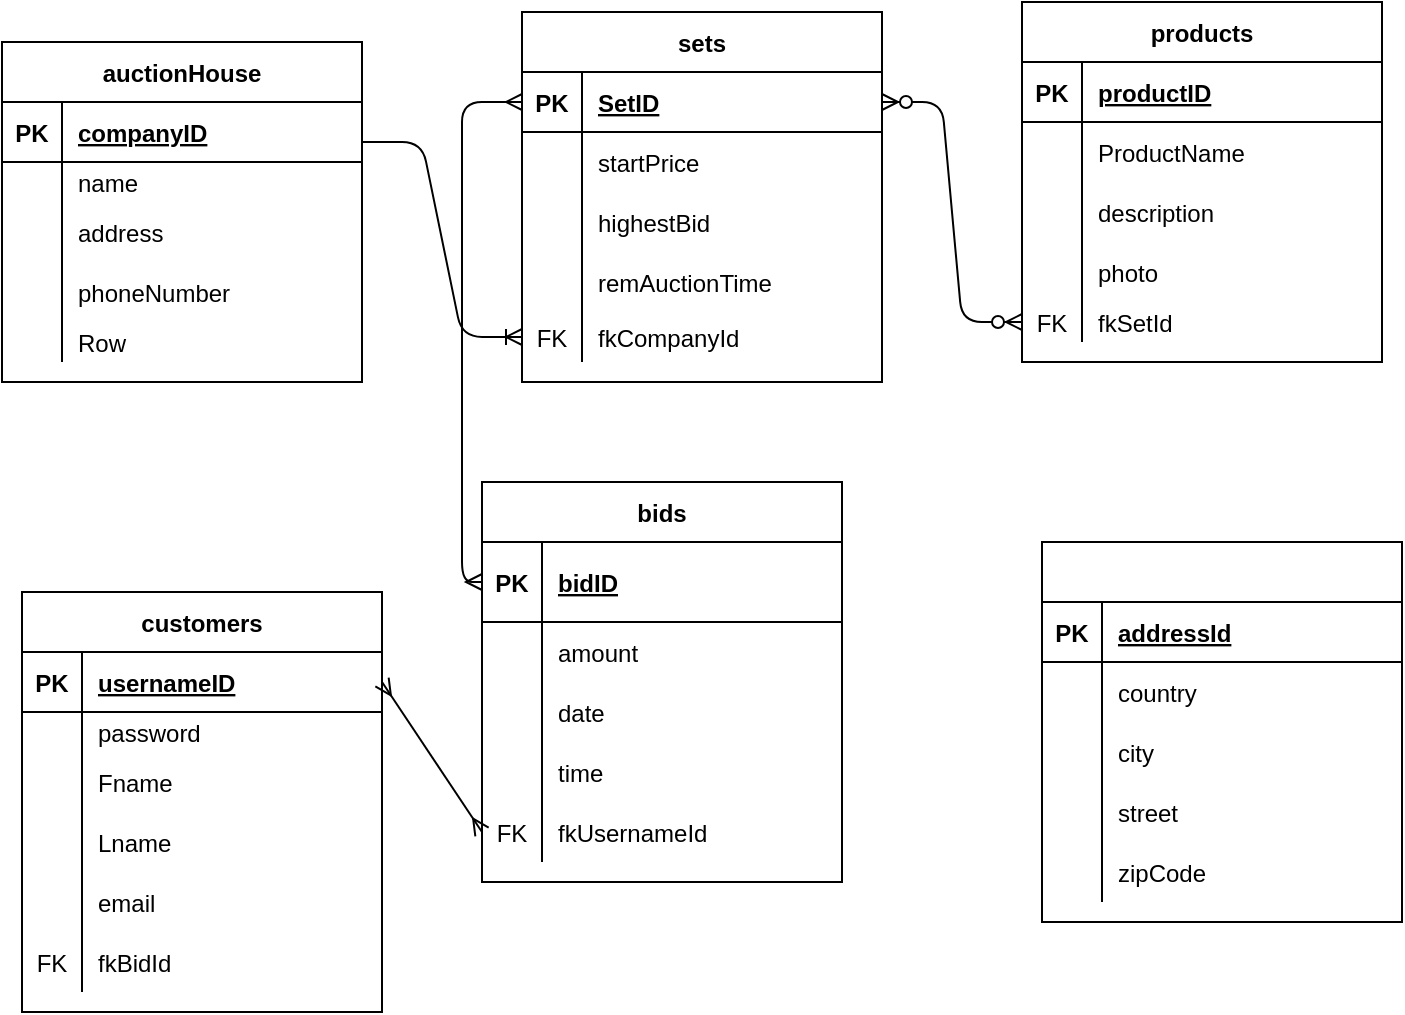 <mxfile>
    <diagram id="_-ecDtaNH2_nilGxp-5t" name="Page-1">
        <mxGraphModel dx="980" dy="680" grid="1" gridSize="10" guides="1" tooltips="1" connect="1" arrows="1" fold="1" page="1" pageScale="1" pageWidth="827" pageHeight="1169" math="0" shadow="0">
            <root>
                <mxCell id="0"/>
                <mxCell id="1" parent="0"/>
                <mxCell id="2" value="auctionHouse" style="shape=table;startSize=30;container=1;collapsible=1;childLayout=tableLayout;fixedRows=1;rowLines=0;fontStyle=1;align=center;resizeLast=1;" vertex="1" parent="1">
                    <mxGeometry x="20" y="100" width="180" height="170" as="geometry"/>
                </mxCell>
                <mxCell id="3" value="" style="shape=partialRectangle;collapsible=0;dropTarget=0;pointerEvents=0;fillColor=none;top=0;left=0;bottom=1;right=0;points=[[0,0.5],[1,0.5]];portConstraint=eastwest;" vertex="1" parent="2">
                    <mxGeometry y="30" width="180" height="30" as="geometry"/>
                </mxCell>
                <mxCell id="4" value="PK" style="shape=partialRectangle;connectable=0;fillColor=none;top=0;left=0;bottom=0;right=0;fontStyle=1;overflow=hidden;" vertex="1" parent="3">
                    <mxGeometry width="30" height="30" as="geometry"/>
                </mxCell>
                <mxCell id="5" value="companyID" style="shape=partialRectangle;connectable=0;fillColor=none;top=0;left=0;bottom=0;right=0;align=left;spacingLeft=6;fontStyle=5;overflow=hidden;" vertex="1" parent="3">
                    <mxGeometry x="30" width="150" height="30" as="geometry"/>
                </mxCell>
                <mxCell id="6" value="" style="shape=partialRectangle;collapsible=0;dropTarget=0;pointerEvents=0;fillColor=none;top=0;left=0;bottom=0;right=0;points=[[0,0.5],[1,0.5]];portConstraint=eastwest;" vertex="1" parent="2">
                    <mxGeometry y="60" width="180" height="20" as="geometry"/>
                </mxCell>
                <mxCell id="7" value="" style="shape=partialRectangle;connectable=0;fillColor=none;top=0;left=0;bottom=0;right=0;editable=1;overflow=hidden;" vertex="1" parent="6">
                    <mxGeometry width="30" height="20" as="geometry"/>
                </mxCell>
                <mxCell id="8" value="name" style="shape=partialRectangle;connectable=0;fillColor=none;top=0;left=0;bottom=0;right=0;align=left;spacingLeft=6;overflow=hidden;" vertex="1" parent="6">
                    <mxGeometry x="30" width="150" height="20" as="geometry"/>
                </mxCell>
                <mxCell id="9" value="" style="shape=partialRectangle;collapsible=0;dropTarget=0;pointerEvents=0;fillColor=none;top=0;left=0;bottom=0;right=0;points=[[0,0.5],[1,0.5]];portConstraint=eastwest;" vertex="1" parent="2">
                    <mxGeometry y="80" width="180" height="30" as="geometry"/>
                </mxCell>
                <mxCell id="10" value="" style="shape=partialRectangle;connectable=0;fillColor=none;top=0;left=0;bottom=0;right=0;editable=1;overflow=hidden;" vertex="1" parent="9">
                    <mxGeometry width="30" height="30" as="geometry"/>
                </mxCell>
                <mxCell id="11" value="address" style="shape=partialRectangle;connectable=0;fillColor=none;top=0;left=0;bottom=0;right=0;align=left;spacingLeft=6;overflow=hidden;" vertex="1" parent="9">
                    <mxGeometry x="30" width="150" height="30" as="geometry"/>
                </mxCell>
                <mxCell id="12" value="" style="shape=partialRectangle;collapsible=0;dropTarget=0;pointerEvents=0;fillColor=none;top=0;left=0;bottom=0;right=0;points=[[0,0.5],[1,0.5]];portConstraint=eastwest;" vertex="1" parent="2">
                    <mxGeometry y="110" width="180" height="30" as="geometry"/>
                </mxCell>
                <mxCell id="13" value="" style="shape=partialRectangle;connectable=0;fillColor=none;top=0;left=0;bottom=0;right=0;editable=1;overflow=hidden;" vertex="1" parent="12">
                    <mxGeometry width="30" height="30" as="geometry"/>
                </mxCell>
                <mxCell id="14" value="phoneNumber" style="shape=partialRectangle;connectable=0;fillColor=none;top=0;left=0;bottom=0;right=0;align=left;spacingLeft=6;overflow=hidden;" vertex="1" parent="12">
                    <mxGeometry x="30" width="150" height="30" as="geometry"/>
                </mxCell>
                <mxCell id="jkaiSiG_TGKAXs2sv3PF-89" value="" style="shape=partialRectangle;collapsible=0;dropTarget=0;pointerEvents=0;fillColor=none;top=0;left=0;bottom=0;right=0;points=[[0,0.5],[1,0.5]];portConstraint=eastwest;" vertex="1" parent="2">
                    <mxGeometry y="140" width="180" height="20" as="geometry"/>
                </mxCell>
                <mxCell id="jkaiSiG_TGKAXs2sv3PF-90" value="" style="shape=partialRectangle;connectable=0;fillColor=none;top=0;left=0;bottom=0;right=0;editable=1;overflow=hidden;" vertex="1" parent="jkaiSiG_TGKAXs2sv3PF-89">
                    <mxGeometry width="30" height="20" as="geometry"/>
                </mxCell>
                <mxCell id="jkaiSiG_TGKAXs2sv3PF-91" value="Row" style="shape=partialRectangle;connectable=0;fillColor=none;top=0;left=0;bottom=0;right=0;align=left;spacingLeft=6;overflow=hidden;" vertex="1" parent="jkaiSiG_TGKAXs2sv3PF-89">
                    <mxGeometry x="30" width="150" height="20" as="geometry"/>
                </mxCell>
                <mxCell id="15" value="sets" style="shape=table;startSize=30;container=1;collapsible=1;childLayout=tableLayout;fixedRows=1;rowLines=0;fontStyle=1;align=center;resizeLast=1;" vertex="1" parent="1">
                    <mxGeometry x="280" y="85" width="180" height="185" as="geometry"/>
                </mxCell>
                <mxCell id="16" value="" style="shape=partialRectangle;collapsible=0;dropTarget=0;pointerEvents=0;fillColor=none;top=0;left=0;bottom=1;right=0;points=[[0,0.5],[1,0.5]];portConstraint=eastwest;" vertex="1" parent="15">
                    <mxGeometry y="30" width="180" height="30" as="geometry"/>
                </mxCell>
                <mxCell id="17" value="PK" style="shape=partialRectangle;connectable=0;fillColor=none;top=0;left=0;bottom=0;right=0;fontStyle=1;overflow=hidden;" vertex="1" parent="16">
                    <mxGeometry width="30" height="30" as="geometry"/>
                </mxCell>
                <mxCell id="18" value="SetID" style="shape=partialRectangle;connectable=0;fillColor=none;top=0;left=0;bottom=0;right=0;align=left;spacingLeft=6;fontStyle=5;overflow=hidden;" vertex="1" parent="16">
                    <mxGeometry x="30" width="150" height="30" as="geometry"/>
                </mxCell>
                <mxCell id="19" value="" style="shape=partialRectangle;collapsible=0;dropTarget=0;pointerEvents=0;fillColor=none;top=0;left=0;bottom=0;right=0;points=[[0,0.5],[1,0.5]];portConstraint=eastwest;" vertex="1" parent="15">
                    <mxGeometry y="60" width="180" height="30" as="geometry"/>
                </mxCell>
                <mxCell id="20" value="" style="shape=partialRectangle;connectable=0;fillColor=none;top=0;left=0;bottom=0;right=0;editable=1;overflow=hidden;" vertex="1" parent="19">
                    <mxGeometry width="30" height="30" as="geometry"/>
                </mxCell>
                <mxCell id="21" value="startPrice  " style="shape=partialRectangle;connectable=0;fillColor=none;top=0;left=0;bottom=0;right=0;align=left;spacingLeft=6;overflow=hidden;" vertex="1" parent="19">
                    <mxGeometry x="30" width="150" height="30" as="geometry"/>
                </mxCell>
                <mxCell id="22" value="" style="shape=partialRectangle;collapsible=0;dropTarget=0;pointerEvents=0;fillColor=none;top=0;left=0;bottom=0;right=0;points=[[0,0.5],[1,0.5]];portConstraint=eastwest;" vertex="1" parent="15">
                    <mxGeometry y="90" width="180" height="30" as="geometry"/>
                </mxCell>
                <mxCell id="23" value="" style="shape=partialRectangle;connectable=0;fillColor=none;top=0;left=0;bottom=0;right=0;editable=1;overflow=hidden;" vertex="1" parent="22">
                    <mxGeometry width="30" height="30" as="geometry"/>
                </mxCell>
                <mxCell id="24" value="highestBid" style="shape=partialRectangle;connectable=0;fillColor=none;top=0;left=0;bottom=0;right=0;align=left;spacingLeft=6;overflow=hidden;" vertex="1" parent="22">
                    <mxGeometry x="30" width="150" height="30" as="geometry"/>
                </mxCell>
                <mxCell id="25" value="" style="shape=partialRectangle;collapsible=0;dropTarget=0;pointerEvents=0;fillColor=none;top=0;left=0;bottom=0;right=0;points=[[0,0.5],[1,0.5]];portConstraint=eastwest;" vertex="1" parent="15">
                    <mxGeometry y="120" width="180" height="30" as="geometry"/>
                </mxCell>
                <mxCell id="26" value="" style="shape=partialRectangle;connectable=0;fillColor=none;top=0;left=0;bottom=0;right=0;editable=1;overflow=hidden;" vertex="1" parent="25">
                    <mxGeometry width="30" height="30" as="geometry"/>
                </mxCell>
                <mxCell id="27" value="remAuctionTime" style="shape=partialRectangle;connectable=0;fillColor=none;top=0;left=0;bottom=0;right=0;align=left;spacingLeft=6;overflow=hidden;" vertex="1" parent="25">
                    <mxGeometry x="30" width="150" height="30" as="geometry"/>
                </mxCell>
                <mxCell id="okzCwxQVJqCX_i9wf3yn-73" value="" style="shape=partialRectangle;collapsible=0;dropTarget=0;pointerEvents=0;fillColor=none;top=0;left=0;bottom=0;right=0;points=[[0,0.5],[1,0.5]];portConstraint=eastwest;" vertex="1" parent="15">
                    <mxGeometry y="150" width="180" height="25" as="geometry"/>
                </mxCell>
                <mxCell id="okzCwxQVJqCX_i9wf3yn-74" value="FK" style="shape=partialRectangle;connectable=0;fillColor=none;top=0;left=0;bottom=0;right=0;fontStyle=0;overflow=hidden;" vertex="1" parent="okzCwxQVJqCX_i9wf3yn-73">
                    <mxGeometry width="30" height="25" as="geometry"/>
                </mxCell>
                <mxCell id="okzCwxQVJqCX_i9wf3yn-75" value="fkCompanyId" style="shape=partialRectangle;connectable=0;fillColor=none;top=0;left=0;bottom=0;right=0;align=left;spacingLeft=6;fontStyle=0;overflow=hidden;" vertex="1" parent="okzCwxQVJqCX_i9wf3yn-73">
                    <mxGeometry x="30" width="150" height="25" as="geometry"/>
                </mxCell>
                <mxCell id="28" value="customers" style="shape=table;startSize=30;container=1;collapsible=1;childLayout=tableLayout;fixedRows=1;rowLines=0;fontStyle=1;align=center;resizeLast=1;" vertex="1" parent="1">
                    <mxGeometry x="30" y="375" width="180" height="210" as="geometry"/>
                </mxCell>
                <mxCell id="29" value="" style="shape=partialRectangle;collapsible=0;dropTarget=0;pointerEvents=0;fillColor=none;top=0;left=0;bottom=1;right=0;points=[[0,0.5],[1,0.5]];portConstraint=eastwest;" vertex="1" parent="28">
                    <mxGeometry y="30" width="180" height="30" as="geometry"/>
                </mxCell>
                <mxCell id="30" value="PK" style="shape=partialRectangle;connectable=0;fillColor=none;top=0;left=0;bottom=0;right=0;fontStyle=1;overflow=hidden;" vertex="1" parent="29">
                    <mxGeometry width="30" height="30" as="geometry"/>
                </mxCell>
                <mxCell id="31" value="usernameID" style="shape=partialRectangle;connectable=0;fillColor=none;top=0;left=0;bottom=0;right=0;align=left;spacingLeft=6;fontStyle=5;overflow=hidden;" vertex="1" parent="29">
                    <mxGeometry x="30" width="150" height="30" as="geometry"/>
                </mxCell>
                <mxCell id="32" value="" style="shape=partialRectangle;collapsible=0;dropTarget=0;pointerEvents=0;fillColor=none;top=0;left=0;bottom=0;right=0;points=[[0,0.5],[1,0.5]];portConstraint=eastwest;" vertex="1" parent="28">
                    <mxGeometry y="60" width="180" height="20" as="geometry"/>
                </mxCell>
                <mxCell id="33" value="" style="shape=partialRectangle;connectable=0;fillColor=none;top=0;left=0;bottom=0;right=0;editable=1;overflow=hidden;" vertex="1" parent="32">
                    <mxGeometry width="30" height="20" as="geometry"/>
                </mxCell>
                <mxCell id="34" value="password" style="shape=partialRectangle;connectable=0;fillColor=none;top=0;left=0;bottom=0;right=0;align=left;spacingLeft=6;overflow=hidden;" vertex="1" parent="32">
                    <mxGeometry x="30" width="150" height="20" as="geometry"/>
                </mxCell>
                <mxCell id="RS7i0nEXS-DiqclOYvu5-69" value="" style="shape=partialRectangle;collapsible=0;dropTarget=0;pointerEvents=0;fillColor=none;top=0;left=0;bottom=0;right=0;points=[[0,0.5],[1,0.5]];portConstraint=eastwest;" vertex="1" parent="28">
                    <mxGeometry y="80" width="180" height="30" as="geometry"/>
                </mxCell>
                <mxCell id="RS7i0nEXS-DiqclOYvu5-70" value="" style="shape=partialRectangle;connectable=0;fillColor=none;top=0;left=0;bottom=0;right=0;editable=1;overflow=hidden;" vertex="1" parent="RS7i0nEXS-DiqclOYvu5-69">
                    <mxGeometry width="30" height="30" as="geometry"/>
                </mxCell>
                <mxCell id="RS7i0nEXS-DiqclOYvu5-71" value="Fname" style="shape=partialRectangle;connectable=0;fillColor=none;top=0;left=0;bottom=0;right=0;align=left;spacingLeft=6;overflow=hidden;" vertex="1" parent="RS7i0nEXS-DiqclOYvu5-69">
                    <mxGeometry x="30" width="150" height="30" as="geometry"/>
                </mxCell>
                <mxCell id="35" value="" style="shape=partialRectangle;collapsible=0;dropTarget=0;pointerEvents=0;fillColor=none;top=0;left=0;bottom=0;right=0;points=[[0,0.5],[1,0.5]];portConstraint=eastwest;" vertex="1" parent="28">
                    <mxGeometry y="110" width="180" height="30" as="geometry"/>
                </mxCell>
                <mxCell id="36" value="" style="shape=partialRectangle;connectable=0;fillColor=none;top=0;left=0;bottom=0;right=0;editable=1;overflow=hidden;" vertex="1" parent="35">
                    <mxGeometry width="30" height="30" as="geometry"/>
                </mxCell>
                <mxCell id="37" value="Lname" style="shape=partialRectangle;connectable=0;fillColor=none;top=0;left=0;bottom=0;right=0;align=left;spacingLeft=6;overflow=hidden;" vertex="1" parent="35">
                    <mxGeometry x="30" width="150" height="30" as="geometry"/>
                </mxCell>
                <mxCell id="38" value="" style="shape=partialRectangle;collapsible=0;dropTarget=0;pointerEvents=0;fillColor=none;top=0;left=0;bottom=0;right=0;points=[[0,0.5],[1,0.5]];portConstraint=eastwest;" vertex="1" parent="28">
                    <mxGeometry y="140" width="180" height="30" as="geometry"/>
                </mxCell>
                <mxCell id="39" value="" style="shape=partialRectangle;connectable=0;fillColor=none;top=0;left=0;bottom=0;right=0;editable=1;overflow=hidden;" vertex="1" parent="38">
                    <mxGeometry width="30" height="30" as="geometry"/>
                </mxCell>
                <mxCell id="40" value="email" style="shape=partialRectangle;connectable=0;fillColor=none;top=0;left=0;bottom=0;right=0;align=left;spacingLeft=6;overflow=hidden;" vertex="1" parent="38">
                    <mxGeometry x="30" width="150" height="30" as="geometry"/>
                </mxCell>
                <mxCell id="WG-mKFCgVObB8WDmo26c-69" value="" style="shape=partialRectangle;collapsible=0;dropTarget=0;pointerEvents=0;fillColor=none;top=0;left=0;bottom=0;right=0;points=[[0,0.5],[1,0.5]];portConstraint=eastwest;" vertex="1" parent="28">
                    <mxGeometry y="170" width="180" height="30" as="geometry"/>
                </mxCell>
                <mxCell id="WG-mKFCgVObB8WDmo26c-70" value="FK" style="shape=partialRectangle;connectable=0;fillColor=none;top=0;left=0;bottom=0;right=0;fontStyle=0;overflow=hidden;" vertex="1" parent="WG-mKFCgVObB8WDmo26c-69">
                    <mxGeometry width="30" height="30" as="geometry"/>
                </mxCell>
                <mxCell id="WG-mKFCgVObB8WDmo26c-71" value="fkBidId" style="shape=partialRectangle;connectable=0;fillColor=none;top=0;left=0;bottom=0;right=0;align=left;spacingLeft=6;fontStyle=0;overflow=hidden;" vertex="1" parent="WG-mKFCgVObB8WDmo26c-69">
                    <mxGeometry x="30" width="150" height="30" as="geometry"/>
                </mxCell>
                <mxCell id="41" value="bids" style="shape=table;startSize=30;container=1;collapsible=1;childLayout=tableLayout;fixedRows=1;rowLines=0;fontStyle=1;align=center;resizeLast=1;" vertex="1" parent="1">
                    <mxGeometry x="260" y="320" width="180" height="200" as="geometry"/>
                </mxCell>
                <mxCell id="42" value="" style="shape=partialRectangle;collapsible=0;dropTarget=0;pointerEvents=0;fillColor=none;top=0;left=0;bottom=1;right=0;points=[[0,0.5],[1,0.5]];portConstraint=eastwest;" vertex="1" parent="41">
                    <mxGeometry y="30" width="180" height="40" as="geometry"/>
                </mxCell>
                <mxCell id="43" value="PK" style="shape=partialRectangle;connectable=0;fillColor=none;top=0;left=0;bottom=0;right=0;fontStyle=1;overflow=hidden;" vertex="1" parent="42">
                    <mxGeometry width="30" height="40" as="geometry"/>
                </mxCell>
                <mxCell id="44" value="bidID" style="shape=partialRectangle;connectable=0;fillColor=none;top=0;left=0;bottom=0;right=0;align=left;spacingLeft=6;fontStyle=5;overflow=hidden;" vertex="1" parent="42">
                    <mxGeometry x="30" width="150" height="40" as="geometry"/>
                </mxCell>
                <mxCell id="48" value="" style="shape=partialRectangle;collapsible=0;dropTarget=0;pointerEvents=0;fillColor=none;top=0;left=0;bottom=0;right=0;points=[[0,0.5],[1,0.5]];portConstraint=eastwest;" vertex="1" parent="41">
                    <mxGeometry y="70" width="180" height="30" as="geometry"/>
                </mxCell>
                <mxCell id="49" value="" style="shape=partialRectangle;connectable=0;fillColor=none;top=0;left=0;bottom=0;right=0;editable=1;overflow=hidden;" vertex="1" parent="48">
                    <mxGeometry width="30" height="30" as="geometry"/>
                </mxCell>
                <mxCell id="50" value="amount" style="shape=partialRectangle;connectable=0;fillColor=none;top=0;left=0;bottom=0;right=0;align=left;spacingLeft=6;overflow=hidden;" vertex="1" parent="48">
                    <mxGeometry x="30" width="150" height="30" as="geometry"/>
                </mxCell>
                <mxCell id="51" value="" style="shape=partialRectangle;collapsible=0;dropTarget=0;pointerEvents=0;fillColor=none;top=0;left=0;bottom=0;right=0;points=[[0,0.5],[1,0.5]];portConstraint=eastwest;" vertex="1" parent="41">
                    <mxGeometry y="100" width="180" height="30" as="geometry"/>
                </mxCell>
                <mxCell id="52" value="" style="shape=partialRectangle;connectable=0;fillColor=none;top=0;left=0;bottom=0;right=0;editable=1;overflow=hidden;" vertex="1" parent="51">
                    <mxGeometry width="30" height="30" as="geometry"/>
                </mxCell>
                <mxCell id="53" value="date" style="shape=partialRectangle;connectable=0;fillColor=none;top=0;left=0;bottom=0;right=0;align=left;spacingLeft=6;overflow=hidden;" vertex="1" parent="51">
                    <mxGeometry x="30" width="150" height="30" as="geometry"/>
                </mxCell>
                <mxCell id="MmuCi5fW6ZaxmAht0QoX-69" value="" style="shape=partialRectangle;collapsible=0;dropTarget=0;pointerEvents=0;fillColor=none;top=0;left=0;bottom=0;right=0;points=[[0,0.5],[1,0.5]];portConstraint=eastwest;" vertex="1" parent="41">
                    <mxGeometry y="130" width="180" height="30" as="geometry"/>
                </mxCell>
                <mxCell id="MmuCi5fW6ZaxmAht0QoX-70" value="" style="shape=partialRectangle;connectable=0;fillColor=none;top=0;left=0;bottom=0;right=0;editable=1;overflow=hidden;" vertex="1" parent="MmuCi5fW6ZaxmAht0QoX-69">
                    <mxGeometry width="30" height="30" as="geometry"/>
                </mxCell>
                <mxCell id="MmuCi5fW6ZaxmAht0QoX-71" value="time" style="shape=partialRectangle;connectable=0;fillColor=none;top=0;left=0;bottom=0;right=0;align=left;spacingLeft=6;overflow=hidden;" vertex="1" parent="MmuCi5fW6ZaxmAht0QoX-69">
                    <mxGeometry x="30" width="150" height="30" as="geometry"/>
                </mxCell>
                <mxCell id="WG-mKFCgVObB8WDmo26c-73" value="" style="shape=partialRectangle;collapsible=0;dropTarget=0;pointerEvents=0;fillColor=none;top=0;left=0;bottom=0;right=0;points=[[0,0.5],[1,0.5]];portConstraint=eastwest;" vertex="1" parent="41">
                    <mxGeometry y="160" width="180" height="30" as="geometry"/>
                </mxCell>
                <mxCell id="WG-mKFCgVObB8WDmo26c-74" value="FK" style="shape=partialRectangle;connectable=0;fillColor=none;top=0;left=0;bottom=0;right=0;fontStyle=0;overflow=hidden;" vertex="1" parent="WG-mKFCgVObB8WDmo26c-73">
                    <mxGeometry width="30" height="30" as="geometry"/>
                </mxCell>
                <mxCell id="WG-mKFCgVObB8WDmo26c-75" value="fkUsernameId" style="shape=partialRectangle;connectable=0;fillColor=none;top=0;left=0;bottom=0;right=0;align=left;spacingLeft=6;fontStyle=0;overflow=hidden;" vertex="1" parent="WG-mKFCgVObB8WDmo26c-73">
                    <mxGeometry x="30" width="150" height="30" as="geometry"/>
                </mxCell>
                <mxCell id="56" value="products" style="shape=table;startSize=30;container=1;collapsible=1;childLayout=tableLayout;fixedRows=1;rowLines=0;fontStyle=1;align=center;resizeLast=1;" vertex="1" parent="1">
                    <mxGeometry x="530" y="80" width="180" height="180" as="geometry"/>
                </mxCell>
                <mxCell id="57" value="" style="shape=partialRectangle;collapsible=0;dropTarget=0;pointerEvents=0;fillColor=none;top=0;left=0;bottom=1;right=0;points=[[0,0.5],[1,0.5]];portConstraint=eastwest;" vertex="1" parent="56">
                    <mxGeometry y="30" width="180" height="30" as="geometry"/>
                </mxCell>
                <mxCell id="58" value="PK" style="shape=partialRectangle;connectable=0;fillColor=none;top=0;left=0;bottom=0;right=0;fontStyle=1;overflow=hidden;" vertex="1" parent="57">
                    <mxGeometry width="30" height="30" as="geometry"/>
                </mxCell>
                <mxCell id="59" value="productID" style="shape=partialRectangle;connectable=0;fillColor=none;top=0;left=0;bottom=0;right=0;align=left;spacingLeft=6;fontStyle=5;overflow=hidden;" vertex="1" parent="57">
                    <mxGeometry x="30" width="150" height="30" as="geometry"/>
                </mxCell>
                <mxCell id="60" value="" style="shape=partialRectangle;collapsible=0;dropTarget=0;pointerEvents=0;fillColor=none;top=0;left=0;bottom=0;right=0;points=[[0,0.5],[1,0.5]];portConstraint=eastwest;" vertex="1" parent="56">
                    <mxGeometry y="60" width="180" height="30" as="geometry"/>
                </mxCell>
                <mxCell id="61" value="" style="shape=partialRectangle;connectable=0;fillColor=none;top=0;left=0;bottom=0;right=0;editable=1;overflow=hidden;" vertex="1" parent="60">
                    <mxGeometry width="30" height="30" as="geometry"/>
                </mxCell>
                <mxCell id="62" value="ProductName" style="shape=partialRectangle;connectable=0;fillColor=none;top=0;left=0;bottom=0;right=0;align=left;spacingLeft=6;overflow=hidden;" vertex="1" parent="60">
                    <mxGeometry x="30" width="150" height="30" as="geometry"/>
                </mxCell>
                <mxCell id="63" value="" style="shape=partialRectangle;collapsible=0;dropTarget=0;pointerEvents=0;fillColor=none;top=0;left=0;bottom=0;right=0;points=[[0,0.5],[1,0.5]];portConstraint=eastwest;" vertex="1" parent="56">
                    <mxGeometry y="90" width="180" height="30" as="geometry"/>
                </mxCell>
                <mxCell id="64" value="" style="shape=partialRectangle;connectable=0;fillColor=none;top=0;left=0;bottom=0;right=0;editable=1;overflow=hidden;" vertex="1" parent="63">
                    <mxGeometry width="30" height="30" as="geometry"/>
                </mxCell>
                <mxCell id="65" value="description" style="shape=partialRectangle;connectable=0;fillColor=none;top=0;left=0;bottom=0;right=0;align=left;spacingLeft=6;overflow=hidden;" vertex="1" parent="63">
                    <mxGeometry x="30" width="150" height="30" as="geometry"/>
                </mxCell>
                <mxCell id="66" value="" style="shape=partialRectangle;collapsible=0;dropTarget=0;pointerEvents=0;fillColor=none;top=0;left=0;bottom=0;right=0;points=[[0,0.5],[1,0.5]];portConstraint=eastwest;" vertex="1" parent="56">
                    <mxGeometry y="120" width="180" height="30" as="geometry"/>
                </mxCell>
                <mxCell id="67" value="" style="shape=partialRectangle;connectable=0;fillColor=none;top=0;left=0;bottom=0;right=0;editable=1;overflow=hidden;" vertex="1" parent="66">
                    <mxGeometry width="30" height="30" as="geometry"/>
                </mxCell>
                <mxCell id="68" value="photo" style="shape=partialRectangle;connectable=0;fillColor=none;top=0;left=0;bottom=0;right=0;align=left;spacingLeft=6;overflow=hidden;" vertex="1" parent="66">
                    <mxGeometry x="30" width="150" height="30" as="geometry"/>
                </mxCell>
                <mxCell id="okzCwxQVJqCX_i9wf3yn-77" value="" style="shape=partialRectangle;collapsible=0;dropTarget=0;pointerEvents=0;fillColor=none;top=0;left=0;bottom=0;right=0;points=[[0,0.5],[1,0.5]];portConstraint=eastwest;" vertex="1" parent="56">
                    <mxGeometry y="150" width="180" height="20" as="geometry"/>
                </mxCell>
                <mxCell id="okzCwxQVJqCX_i9wf3yn-78" value="FK" style="shape=partialRectangle;connectable=0;fillColor=none;top=0;left=0;bottom=0;right=0;fontStyle=0;overflow=hidden;" vertex="1" parent="okzCwxQVJqCX_i9wf3yn-77">
                    <mxGeometry width="30" height="20" as="geometry"/>
                </mxCell>
                <mxCell id="okzCwxQVJqCX_i9wf3yn-79" value="fkSetId" style="shape=partialRectangle;connectable=0;fillColor=none;top=0;left=0;bottom=0;right=0;align=left;spacingLeft=6;fontStyle=0;overflow=hidden;" vertex="1" parent="okzCwxQVJqCX_i9wf3yn-77">
                    <mxGeometry x="30" width="150" height="20" as="geometry"/>
                </mxCell>
                <mxCell id="WG-mKFCgVObB8WDmo26c-76" value="" style="edgeStyle=entityRelationEdgeStyle;fontSize=12;html=1;endArrow=ERoneToMany;fontColor=#000000;entryX=0;entryY=0.5;entryDx=0;entryDy=0;" edge="1" parent="1" target="okzCwxQVJqCX_i9wf3yn-73">
                    <mxGeometry width="100" height="100" relative="1" as="geometry">
                        <mxPoint x="200" y="150" as="sourcePoint"/>
                        <mxPoint x="300" y="50" as="targetPoint"/>
                    </mxGeometry>
                </mxCell>
                <mxCell id="WG-mKFCgVObB8WDmo26c-77" value="" style="edgeStyle=entityRelationEdgeStyle;fontSize=12;html=1;endArrow=ERzeroToMany;endFill=1;startArrow=ERzeroToMany;fontColor=#000000;entryX=0;entryY=0.5;entryDx=0;entryDy=0;" edge="1" parent="1" target="okzCwxQVJqCX_i9wf3yn-77">
                    <mxGeometry width="100" height="100" relative="1" as="geometry">
                        <mxPoint x="460" y="130" as="sourcePoint"/>
                        <mxPoint x="560" y="30" as="targetPoint"/>
                    </mxGeometry>
                </mxCell>
                <mxCell id="WG-mKFCgVObB8WDmo26c-78" value="" style="edgeStyle=orthogonalEdgeStyle;fontSize=12;html=1;endArrow=ERmany;startArrow=ERmany;fontColor=#000000;exitX=0;exitY=0.5;exitDx=0;exitDy=0;entryX=0;entryY=0.5;entryDx=0;entryDy=0;" edge="1" parent="1" source="16" target="42">
                    <mxGeometry width="100" height="100" relative="1" as="geometry">
                        <mxPoint x="230" y="120" as="sourcePoint"/>
                        <mxPoint x="230" y="380" as="targetPoint"/>
                    </mxGeometry>
                </mxCell>
                <mxCell id="WG-mKFCgVObB8WDmo26c-79" value="" style="fontSize=12;html=1;endArrow=ERmany;startArrow=ERmany;fontColor=#000000;exitX=1;exitY=0.5;exitDx=0;exitDy=0;entryX=0;entryY=0.5;entryDx=0;entryDy=0;" edge="1" parent="1" source="29" target="WG-mKFCgVObB8WDmo26c-73">
                    <mxGeometry width="100" height="100" relative="1" as="geometry">
                        <mxPoint x="250" y="700" as="sourcePoint"/>
                        <mxPoint x="240" y="430" as="targetPoint"/>
                    </mxGeometry>
                </mxCell>
                <mxCell id="WG-mKFCgVObB8WDmo26c-94" value="address" style="shape=table;startSize=30;container=1;collapsible=1;childLayout=tableLayout;fixedRows=1;rowLines=0;fontStyle=1;align=center;resizeLast=1;fontColor=#FFFFFF;" vertex="1" parent="1">
                    <mxGeometry x="540" y="350" width="180" height="190" as="geometry"/>
                </mxCell>
                <mxCell id="WG-mKFCgVObB8WDmo26c-95" value="" style="shape=partialRectangle;collapsible=0;dropTarget=0;pointerEvents=0;fillColor=none;top=0;left=0;bottom=1;right=0;points=[[0,0.5],[1,0.5]];portConstraint=eastwest;" vertex="1" parent="WG-mKFCgVObB8WDmo26c-94">
                    <mxGeometry y="30" width="180" height="30" as="geometry"/>
                </mxCell>
                <mxCell id="WG-mKFCgVObB8WDmo26c-96" value="PK" style="shape=partialRectangle;connectable=0;fillColor=none;top=0;left=0;bottom=0;right=0;fontStyle=1;overflow=hidden;" vertex="1" parent="WG-mKFCgVObB8WDmo26c-95">
                    <mxGeometry width="30" height="30" as="geometry"/>
                </mxCell>
                <mxCell id="WG-mKFCgVObB8WDmo26c-97" value="addressId" style="shape=partialRectangle;connectable=0;fillColor=none;top=0;left=0;bottom=0;right=0;align=left;spacingLeft=6;fontStyle=5;overflow=hidden;" vertex="1" parent="WG-mKFCgVObB8WDmo26c-95">
                    <mxGeometry x="30" width="150" height="30" as="geometry"/>
                </mxCell>
                <mxCell id="WG-mKFCgVObB8WDmo26c-98" value="" style="shape=partialRectangle;collapsible=0;dropTarget=0;pointerEvents=0;fillColor=none;top=0;left=0;bottom=0;right=0;points=[[0,0.5],[1,0.5]];portConstraint=eastwest;" vertex="1" parent="WG-mKFCgVObB8WDmo26c-94">
                    <mxGeometry y="60" width="180" height="30" as="geometry"/>
                </mxCell>
                <mxCell id="WG-mKFCgVObB8WDmo26c-99" value="" style="shape=partialRectangle;connectable=0;fillColor=none;top=0;left=0;bottom=0;right=0;editable=1;overflow=hidden;" vertex="1" parent="WG-mKFCgVObB8WDmo26c-98">
                    <mxGeometry width="30" height="30" as="geometry"/>
                </mxCell>
                <mxCell id="WG-mKFCgVObB8WDmo26c-100" value="country" style="shape=partialRectangle;connectable=0;fillColor=none;top=0;left=0;bottom=0;right=0;align=left;spacingLeft=6;overflow=hidden;" vertex="1" parent="WG-mKFCgVObB8WDmo26c-98">
                    <mxGeometry x="30" width="150" height="30" as="geometry"/>
                </mxCell>
                <mxCell id="WG-mKFCgVObB8WDmo26c-101" value="" style="shape=partialRectangle;collapsible=0;dropTarget=0;pointerEvents=0;fillColor=none;top=0;left=0;bottom=0;right=0;points=[[0,0.5],[1,0.5]];portConstraint=eastwest;" vertex="1" parent="WG-mKFCgVObB8WDmo26c-94">
                    <mxGeometry y="90" width="180" height="30" as="geometry"/>
                </mxCell>
                <mxCell id="WG-mKFCgVObB8WDmo26c-102" value="" style="shape=partialRectangle;connectable=0;fillColor=none;top=0;left=0;bottom=0;right=0;editable=1;overflow=hidden;" vertex="1" parent="WG-mKFCgVObB8WDmo26c-101">
                    <mxGeometry width="30" height="30" as="geometry"/>
                </mxCell>
                <mxCell id="WG-mKFCgVObB8WDmo26c-103" value="city" style="shape=partialRectangle;connectable=0;fillColor=none;top=0;left=0;bottom=0;right=0;align=left;spacingLeft=6;overflow=hidden;" vertex="1" parent="WG-mKFCgVObB8WDmo26c-101">
                    <mxGeometry x="30" width="150" height="30" as="geometry"/>
                </mxCell>
                <mxCell id="WG-mKFCgVObB8WDmo26c-104" value="" style="shape=partialRectangle;collapsible=0;dropTarget=0;pointerEvents=0;fillColor=none;top=0;left=0;bottom=0;right=0;points=[[0,0.5],[1,0.5]];portConstraint=eastwest;" vertex="1" parent="WG-mKFCgVObB8WDmo26c-94">
                    <mxGeometry y="120" width="180" height="30" as="geometry"/>
                </mxCell>
                <mxCell id="WG-mKFCgVObB8WDmo26c-105" value="" style="shape=partialRectangle;connectable=0;fillColor=none;top=0;left=0;bottom=0;right=0;editable=1;overflow=hidden;" vertex="1" parent="WG-mKFCgVObB8WDmo26c-104">
                    <mxGeometry width="30" height="30" as="geometry"/>
                </mxCell>
                <mxCell id="WG-mKFCgVObB8WDmo26c-106" value="street" style="shape=partialRectangle;connectable=0;fillColor=none;top=0;left=0;bottom=0;right=0;align=left;spacingLeft=6;overflow=hidden;" vertex="1" parent="WG-mKFCgVObB8WDmo26c-104">
                    <mxGeometry x="30" width="150" height="30" as="geometry"/>
                </mxCell>
                <mxCell id="WG-mKFCgVObB8WDmo26c-108" value="" style="shape=partialRectangle;collapsible=0;dropTarget=0;pointerEvents=0;fillColor=none;top=0;left=0;bottom=0;right=0;points=[[0,0.5],[1,0.5]];portConstraint=eastwest;" vertex="1" parent="WG-mKFCgVObB8WDmo26c-94">
                    <mxGeometry y="150" width="180" height="30" as="geometry"/>
                </mxCell>
                <mxCell id="WG-mKFCgVObB8WDmo26c-109" value="" style="shape=partialRectangle;connectable=0;fillColor=none;top=0;left=0;bottom=0;right=0;editable=1;overflow=hidden;" vertex="1" parent="WG-mKFCgVObB8WDmo26c-108">
                    <mxGeometry width="30" height="30" as="geometry"/>
                </mxCell>
                <mxCell id="WG-mKFCgVObB8WDmo26c-110" value="zipCode" style="shape=partialRectangle;connectable=0;fillColor=none;top=0;left=0;bottom=0;right=0;align=left;spacingLeft=6;overflow=hidden;" vertex="1" parent="WG-mKFCgVObB8WDmo26c-108">
                    <mxGeometry x="30" width="150" height="30" as="geometry"/>
                </mxCell>
            </root>
        </mxGraphModel>
    </diagram>
    <diagram id="UfC3mKx8X0ebHj1cDNM0" name="Page-2">
        <mxGraphModel dx="1675" dy="680" grid="1" gridSize="10" guides="1" tooltips="1" connect="1" arrows="1" fold="1" page="1" pageScale="1" pageWidth="827" pageHeight="1169" math="0" shadow="0">
            <root>
                <mxCell id="xQ6SdXDwBhSgZbaUhN9S-0"/>
                <mxCell id="xQ6SdXDwBhSgZbaUhN9S-1" parent="xQ6SdXDwBhSgZbaUhN9S-0"/>
                <mxCell id="9LM8lRpmFgQxNfPVeh4y-0" value="&lt;font color=&quot;#000000&quot;&gt;auctionHouse&lt;/font&gt;" style="whiteSpace=wrap;html=1;align=center;fillColor=#dae8fc;strokeColor=#6c8ebf;gradientColor=#7ea6e0;" vertex="1" parent="xQ6SdXDwBhSgZbaUhN9S-1">
                    <mxGeometry x="20" y="260" width="100" height="40" as="geometry"/>
                </mxCell>
                <mxCell id="9LM8lRpmFgQxNfPVeh4y-17" style="edgeStyle=none;rounded=0;orthogonalLoop=1;jettySize=auto;html=1;entryX=0.75;entryY=0;entryDx=0;entryDy=0;fontColor=#000000;" edge="1" parent="xQ6SdXDwBhSgZbaUhN9S-1" source="9LM8lRpmFgQxNfPVeh4y-3" target="9LM8lRpmFgQxNfPVeh4y-7">
                    <mxGeometry relative="1" as="geometry"/>
                </mxCell>
                <mxCell id="9LM8lRpmFgQxNfPVeh4y-3" value="&lt;font color=&quot;#000000&quot;&gt;startPrice&lt;/font&gt;" style="ellipse;whiteSpace=wrap;html=1;align=center;gradientColor=#ffd966;fillColor=#fff2cc;strokeColor=#d6b656;" vertex="1" parent="xQ6SdXDwBhSgZbaUhN9S-1">
                    <mxGeometry x="270" y="120" width="100" height="40" as="geometry"/>
                </mxCell>
                <mxCell id="9LM8lRpmFgQxNfPVeh4y-7" value="&lt;font color=&quot;#000000&quot;&gt;Sets&lt;/font&gt;" style="whiteSpace=wrap;html=1;align=center;gradientColor=#7ea6e0;fillColor=#dae8fc;strokeColor=#6c8ebf;" vertex="1" parent="xQ6SdXDwBhSgZbaUhN9S-1">
                    <mxGeometry x="330" y="260" width="100" height="40" as="geometry"/>
                </mxCell>
                <mxCell id="9LM8lRpmFgQxNfPVeh4y-8" value="&lt;font color=&quot;#000000&quot;&gt;Products&lt;/font&gt;" style="whiteSpace=wrap;html=1;align=center;gradientColor=#7ea6e0;fillColor=#dae8fc;strokeColor=#6c8ebf;" vertex="1" parent="xQ6SdXDwBhSgZbaUhN9S-1">
                    <mxGeometry x="650" y="180" width="100" height="40" as="geometry"/>
                </mxCell>
                <mxCell id="9LM8lRpmFgQxNfPVeh4y-9" value="&lt;font color=&quot;#000000&quot;&gt;Customers&lt;/font&gt;" style="whiteSpace=wrap;html=1;align=center;gradientColor=#7ea6e0;fillColor=#dae8fc;strokeColor=#6c8ebf;" vertex="1" parent="xQ6SdXDwBhSgZbaUhN9S-1">
                    <mxGeometry x="200" y="490" width="100" height="40" as="geometry"/>
                </mxCell>
                <mxCell id="9LM8lRpmFgQxNfPVeh4y-14" style="edgeStyle=none;rounded=0;orthogonalLoop=1;jettySize=auto;html=1;entryX=0.6;entryY=0;entryDx=0;entryDy=0;entryPerimeter=0;fontColor=#000000;" edge="1" parent="xQ6SdXDwBhSgZbaUhN9S-1" source="9LM8lRpmFgQxNfPVeh4y-13" target="9LM8lRpmFgQxNfPVeh4y-0">
                    <mxGeometry relative="1" as="geometry"/>
                </mxCell>
                <mxCell id="9LM8lRpmFgQxNfPVeh4y-13" value="&lt;font color=&quot;#000000&quot;&gt;auctionHouseID&lt;/font&gt;" style="ellipse;whiteSpace=wrap;html=1;align=center;fontStyle=4;fillColor=#ffcd28;strokeColor=#d79b00;gradientColor=#ffa500;" vertex="1" parent="xQ6SdXDwBhSgZbaUhN9S-1">
                    <mxGeometry x="-60" y="140" width="100" height="40" as="geometry"/>
                </mxCell>
                <mxCell id="9LM8lRpmFgQxNfPVeh4y-16" value="" style="edgeStyle=none;rounded=0;orthogonalLoop=1;jettySize=auto;html=1;fontColor=#000000;" edge="1" parent="xQ6SdXDwBhSgZbaUhN9S-1" source="9LM8lRpmFgQxNfPVeh4y-15" target="9LM8lRpmFgQxNfPVeh4y-7">
                    <mxGeometry relative="1" as="geometry"/>
                </mxCell>
                <mxCell id="9LM8lRpmFgQxNfPVeh4y-15" value="&lt;div style=&quot;text-align: left&quot;&gt;&lt;font color=&quot;#000000&quot;&gt;setID&lt;/font&gt;&lt;/div&gt;" style="ellipse;whiteSpace=wrap;html=1;align=center;fontStyle=4;fillColor=#ffcd28;strokeColor=#d79b00;gradientColor=#ffa500;" vertex="1" parent="xQ6SdXDwBhSgZbaUhN9S-1">
                    <mxGeometry x="230" y="160" width="100" height="40" as="geometry"/>
                </mxCell>
                <mxCell id="9LM8lRpmFgQxNfPVeh4y-19" style="edgeStyle=none;rounded=0;orthogonalLoop=1;jettySize=auto;html=1;fontColor=#000000;entryX=0.83;entryY=-0.1;entryDx=0;entryDy=0;entryPerimeter=0;" edge="1" parent="xQ6SdXDwBhSgZbaUhN9S-1" source="9LM8lRpmFgQxNfPVeh4y-18" target="9LM8lRpmFgQxNfPVeh4y-7">
                    <mxGeometry relative="1" as="geometry">
                        <mxPoint x="430" y="250" as="targetPoint"/>
                    </mxGeometry>
                </mxCell>
                <mxCell id="9LM8lRpmFgQxNfPVeh4y-18" value="&lt;font color=&quot;#000000&quot;&gt;highestBid&lt;/font&gt;" style="ellipse;whiteSpace=wrap;html=1;align=center;gradientColor=#ffd966;fillColor=#fff2cc;strokeColor=#d6b656;" vertex="1" parent="xQ6SdXDwBhSgZbaUhN9S-1">
                    <mxGeometry x="320" y="80" width="100" height="40" as="geometry"/>
                </mxCell>
                <mxCell id="9LM8lRpmFgQxNfPVeh4y-21" value="" style="edgeStyle=none;rounded=0;orthogonalLoop=1;jettySize=auto;html=1;fontColor=#000000;" edge="1" parent="xQ6SdXDwBhSgZbaUhN9S-1" source="9LM8lRpmFgQxNfPVeh4y-20">
                    <mxGeometry relative="1" as="geometry">
                        <mxPoint x="420" y="250" as="targetPoint"/>
                    </mxGeometry>
                </mxCell>
                <mxCell id="9LM8lRpmFgQxNfPVeh4y-20" value="&lt;font color=&quot;#000000&quot;&gt;remAuctionTime&lt;/font&gt;" style="ellipse;whiteSpace=wrap;html=1;align=center;gradientColor=#ffd966;fillColor=#fff2cc;strokeColor=#d6b656;" vertex="1" parent="xQ6SdXDwBhSgZbaUhN9S-1">
                    <mxGeometry x="400" y="40" width="100" height="40" as="geometry"/>
                </mxCell>
                <mxCell id="9LM8lRpmFgQxNfPVeh4y-23" style="edgeStyle=none;rounded=0;orthogonalLoop=1;jettySize=auto;html=1;entryX=0;entryY=0;entryDx=0;entryDy=0;fontColor=#000000;" edge="1" parent="xQ6SdXDwBhSgZbaUhN9S-1" source="9LM8lRpmFgQxNfPVeh4y-22" target="9LM8lRpmFgQxNfPVeh4y-8">
                    <mxGeometry relative="1" as="geometry"/>
                </mxCell>
                <mxCell id="9LM8lRpmFgQxNfPVeh4y-22" value="&lt;font color=&quot;#000000&quot;&gt;name&lt;/font&gt;" style="ellipse;whiteSpace=wrap;html=1;align=center;gradientColor=#ffd966;fillColor=#fff2cc;strokeColor=#d6b656;" vertex="1" parent="xQ6SdXDwBhSgZbaUhN9S-1">
                    <mxGeometry x="560" y="70" width="100" height="40" as="geometry"/>
                </mxCell>
                <mxCell id="9LM8lRpmFgQxNfPVeh4y-25" value="" style="edgeStyle=none;rounded=0;orthogonalLoop=1;jettySize=auto;html=1;fontColor=#000000;" edge="1" parent="xQ6SdXDwBhSgZbaUhN9S-1" source="9LM8lRpmFgQxNfPVeh4y-24" target="9LM8lRpmFgQxNfPVeh4y-8">
                    <mxGeometry relative="1" as="geometry"/>
                </mxCell>
                <mxCell id="9LM8lRpmFgQxNfPVeh4y-24" value="&lt;font color=&quot;#000000&quot;&gt;productID&lt;/font&gt;" style="ellipse;whiteSpace=wrap;html=1;align=center;fontStyle=4;gradientColor=#ffa500;fillColor=#ffcd28;strokeColor=#00000;" vertex="1" parent="xQ6SdXDwBhSgZbaUhN9S-1">
                    <mxGeometry x="627" y="40" width="100" height="40" as="geometry"/>
                </mxCell>
                <mxCell id="9LM8lRpmFgQxNfPVeh4y-27" style="edgeStyle=none;rounded=0;orthogonalLoop=1;jettySize=auto;html=1;entryX=0.75;entryY=0;entryDx=0;entryDy=0;fontColor=#000000;" edge="1" parent="xQ6SdXDwBhSgZbaUhN9S-1" source="9LM8lRpmFgQxNfPVeh4y-26" target="9LM8lRpmFgQxNfPVeh4y-8">
                    <mxGeometry relative="1" as="geometry"/>
                </mxCell>
                <mxCell id="9LM8lRpmFgQxNfPVeh4y-26" value="&lt;font color=&quot;#000000&quot;&gt;description&lt;/font&gt;" style="ellipse;whiteSpace=wrap;html=1;align=center;gradientColor=#ffd966;fillColor=#fff2cc;strokeColor=#d6b656;" vertex="1" parent="xQ6SdXDwBhSgZbaUhN9S-1">
                    <mxGeometry x="710" y="10" width="100" height="40" as="geometry"/>
                </mxCell>
                <mxCell id="9LM8lRpmFgQxNfPVeh4y-29" style="edgeStyle=none;rounded=0;orthogonalLoop=1;jettySize=auto;html=1;entryX=1;entryY=0;entryDx=0;entryDy=0;fontColor=#000000;" edge="1" parent="xQ6SdXDwBhSgZbaUhN9S-1" source="9LM8lRpmFgQxNfPVeh4y-28" target="9LM8lRpmFgQxNfPVeh4y-8">
                    <mxGeometry relative="1" as="geometry"/>
                </mxCell>
                <mxCell id="9LM8lRpmFgQxNfPVeh4y-28" value="&lt;font color=&quot;#000000&quot;&gt;photo&lt;/font&gt;" style="ellipse;whiteSpace=wrap;html=1;align=center;gradientColor=#ffd966;fillColor=#fff2cc;strokeColor=#d6b656;" vertex="1" parent="xQ6SdXDwBhSgZbaUhN9S-1">
                    <mxGeometry x="790" y="50" width="100" height="40" as="geometry"/>
                </mxCell>
                <mxCell id="9LM8lRpmFgQxNfPVeh4y-36" style="edgeStyle=none;rounded=0;orthogonalLoop=1;jettySize=auto;html=1;fontColor=#000000;entryX=0.5;entryY=1;entryDx=0;entryDy=0;" edge="1" parent="xQ6SdXDwBhSgZbaUhN9S-1" source="9LM8lRpmFgQxNfPVeh4y-30" target="9LM8lRpmFgQxNfPVeh4y-33">
                    <mxGeometry relative="1" as="geometry">
                        <mxPoint x="660" y="510" as="targetPoint"/>
                    </mxGeometry>
                </mxCell>
                <mxCell id="9LM8lRpmFgQxNfPVeh4y-30" value="&lt;font color=&quot;#000000&quot;&gt;amount&lt;/font&gt;" style="ellipse;whiteSpace=wrap;html=1;align=center;gradientColor=#ffa500;fillColor=#ffcd28;strokeColor=#d79b00;" vertex="1" parent="xQ6SdXDwBhSgZbaUhN9S-1">
                    <mxGeometry x="710" y="460" width="100" height="40" as="geometry"/>
                </mxCell>
                <mxCell id="9LM8lRpmFgQxNfPVeh4y-33" value="&lt;font color=&quot;#000000&quot;&gt;Bids&lt;/font&gt;" style="whiteSpace=wrap;html=1;align=center;gradientColor=#7ea6e0;fillColor=#dae8fc;strokeColor=#6c8ebf;" vertex="1" parent="xQ6SdXDwBhSgZbaUhN9S-1">
                    <mxGeometry x="580" y="430" width="100" height="40" as="geometry"/>
                </mxCell>
                <mxCell id="9LM8lRpmFgQxNfPVeh4y-38" value="" style="edgeStyle=none;rounded=0;orthogonalLoop=1;jettySize=auto;html=1;fontColor=#000000;entryX=1;entryY=0;entryDx=0;entryDy=0;" edge="1" parent="xQ6SdXDwBhSgZbaUhN9S-1" source="9LM8lRpmFgQxNfPVeh4y-37" target="9LM8lRpmFgQxNfPVeh4y-33">
                    <mxGeometry relative="1" as="geometry"/>
                </mxCell>
                <mxCell id="9LM8lRpmFgQxNfPVeh4y-37" value="&lt;font color=&quot;#000000&quot;&gt;date&lt;/font&gt;" style="ellipse;whiteSpace=wrap;html=1;align=center;gradientColor=#ffd966;fillColor=#fff2cc;strokeColor=#d6b656;" vertex="1" parent="xQ6SdXDwBhSgZbaUhN9S-1">
                    <mxGeometry x="660" y="360" width="100" height="40" as="geometry"/>
                </mxCell>
                <mxCell id="9LM8lRpmFgQxNfPVeh4y-40" style="edgeStyle=none;rounded=0;orthogonalLoop=1;jettySize=auto;html=1;entryX=1;entryY=1;entryDx=0;entryDy=0;fontColor=#000000;" edge="1" parent="xQ6SdXDwBhSgZbaUhN9S-1" source="9LM8lRpmFgQxNfPVeh4y-39" target="9LM8lRpmFgQxNfPVeh4y-33">
                    <mxGeometry relative="1" as="geometry"/>
                </mxCell>
                <mxCell id="9LM8lRpmFgQxNfPVeh4y-39" value="&lt;font color=&quot;#000000&quot;&gt;time&lt;/font&gt;" style="ellipse;whiteSpace=wrap;html=1;align=center;gradientColor=#ffd966;fillColor=#fff2cc;strokeColor=#d6b656;" vertex="1" parent="xQ6SdXDwBhSgZbaUhN9S-1">
                    <mxGeometry x="727" y="400" width="100" height="40" as="geometry"/>
                </mxCell>
                <mxCell id="9LM8lRpmFgQxNfPVeh4y-42" value="" style="edgeStyle=none;rounded=0;orthogonalLoop=1;jettySize=auto;html=1;fontColor=#000000;" edge="1" parent="xQ6SdXDwBhSgZbaUhN9S-1" source="9LM8lRpmFgQxNfPVeh4y-41" target="9LM8lRpmFgQxNfPVeh4y-9">
                    <mxGeometry relative="1" as="geometry"/>
                </mxCell>
                <mxCell id="9LM8lRpmFgQxNfPVeh4y-41" value="&lt;font color=&quot;#000000&quot;&gt;password&lt;/font&gt;" style="ellipse;whiteSpace=wrap;html=1;align=center;gradientColor=#ffd966;fillColor=#fff2cc;strokeColor=#d6b656;" vertex="1" parent="xQ6SdXDwBhSgZbaUhN9S-1">
                    <mxGeometry x="10" y="430" width="100" height="40" as="geometry"/>
                </mxCell>
                <mxCell id="9LM8lRpmFgQxNfPVeh4y-44" value="" style="edgeStyle=none;rounded=0;orthogonalLoop=1;jettySize=auto;html=1;fontColor=#000000;" edge="1" parent="xQ6SdXDwBhSgZbaUhN9S-1" source="9LM8lRpmFgQxNfPVeh4y-43" target="9LM8lRpmFgQxNfPVeh4y-9">
                    <mxGeometry relative="1" as="geometry"/>
                </mxCell>
                <mxCell id="9LM8lRpmFgQxNfPVeh4y-43" value="&lt;font color=&quot;#000000&quot;&gt;Fname&lt;/font&gt;" style="ellipse;whiteSpace=wrap;html=1;align=center;gradientColor=#ffd966;fillColor=#fff2cc;strokeColor=#d6b656;" vertex="1" parent="xQ6SdXDwBhSgZbaUhN9S-1">
                    <mxGeometry x="50" y="480" width="100" height="40" as="geometry"/>
                </mxCell>
                <mxCell id="9LM8lRpmFgQxNfPVeh4y-46" style="edgeStyle=none;rounded=0;orthogonalLoop=1;jettySize=auto;html=1;entryX=0;entryY=0;entryDx=0;entryDy=0;fontColor=#000000;" edge="1" parent="xQ6SdXDwBhSgZbaUhN9S-1" source="9LM8lRpmFgQxNfPVeh4y-45" target="9LM8lRpmFgQxNfPVeh4y-9">
                    <mxGeometry relative="1" as="geometry"/>
                </mxCell>
                <mxCell id="9LM8lRpmFgQxNfPVeh4y-45" value="&lt;font color=&quot;#000000&quot;&gt;Lname&lt;/font&gt;" style="ellipse;whiteSpace=wrap;html=1;align=center;gradientColor=#ffd966;fillColor=#fff2cc;strokeColor=#d6b656;" vertex="1" parent="xQ6SdXDwBhSgZbaUhN9S-1">
                    <mxGeometry x="70" y="540" width="100" height="40" as="geometry"/>
                </mxCell>
                <mxCell id="9LM8lRpmFgQxNfPVeh4y-48" style="edgeStyle=none;rounded=0;orthogonalLoop=1;jettySize=auto;html=1;entryX=0.25;entryY=0;entryDx=0;entryDy=0;fontColor=#000000;" edge="1" parent="xQ6SdXDwBhSgZbaUhN9S-1" source="9LM8lRpmFgQxNfPVeh4y-47" target="9LM8lRpmFgQxNfPVeh4y-9">
                    <mxGeometry relative="1" as="geometry"/>
                </mxCell>
                <mxCell id="9LM8lRpmFgQxNfPVeh4y-47" value="&lt;font color=&quot;#000000&quot;&gt;username&lt;/font&gt;" style="ellipse;whiteSpace=wrap;html=1;align=center;fontStyle=4;gradientColor=#ffa500;fillColor=#ffcd28;strokeColor=#00000;" vertex="1" parent="xQ6SdXDwBhSgZbaUhN9S-1">
                    <mxGeometry x="90" y="390" width="100" height="40" as="geometry"/>
                </mxCell>
                <mxCell id="9LM8lRpmFgQxNfPVeh4y-50" value="" style="edgeStyle=none;rounded=0;orthogonalLoop=1;jettySize=auto;html=1;fontColor=#000000;" edge="1" parent="xQ6SdXDwBhSgZbaUhN9S-1" source="9LM8lRpmFgQxNfPVeh4y-49" target="9LM8lRpmFgQxNfPVeh4y-9">
                    <mxGeometry relative="1" as="geometry"/>
                </mxCell>
                <mxCell id="9LM8lRpmFgQxNfPVeh4y-49" value="&lt;font color=&quot;#000000&quot;&gt;email&lt;/font&gt;" style="ellipse;whiteSpace=wrap;html=1;align=center;gradientColor=#ffd966;fillColor=#fff2cc;strokeColor=#d6b656;" vertex="1" parent="xQ6SdXDwBhSgZbaUhN9S-1">
                    <mxGeometry x="170" y="570" width="100" height="40" as="geometry"/>
                </mxCell>
                <mxCell id="9LM8lRpmFgQxNfPVeh4y-51" value="" style="fontSize=12;html=1;endArrow=ERmany;fontColor=#000000;entryX=0;entryY=0.5;entryDx=0;entryDy=0;startArrow=none;exitX=1;exitY=0.5;exitDx=0;exitDy=0;" edge="1" parent="xQ6SdXDwBhSgZbaUhN9S-1" source="9LM8lRpmFgQxNfPVeh4y-2" target="9LM8lRpmFgQxNfPVeh4y-7">
                    <mxGeometry width="100" height="100" relative="1" as="geometry">
                        <mxPoint x="120" y="300" as="sourcePoint"/>
                        <mxPoint x="220" y="200" as="targetPoint"/>
                    </mxGeometry>
                </mxCell>
                <mxCell id="9LM8lRpmFgQxNfPVeh4y-52" value="" style="fontSize=12;html=1;endArrow=ERmany;startArrow=none;fontColor=#000000;entryX=0;entryY=0.75;entryDx=0;entryDy=0;" edge="1" parent="xQ6SdXDwBhSgZbaUhN9S-1" source="9LM8lRpmFgQxNfPVeh4y-56" target="9LM8lRpmFgQxNfPVeh4y-8">
                    <mxGeometry width="100" height="100" relative="1" as="geometry">
                        <mxPoint x="430" y="270" as="sourcePoint"/>
                        <mxPoint x="520" y="170" as="targetPoint"/>
                    </mxGeometry>
                </mxCell>
                <mxCell id="9LM8lRpmFgQxNfPVeh4y-2" value="selling" style="shape=rhombus;perimeter=rhombusPerimeter;whiteSpace=wrap;html=1;align=center;" vertex="1" parent="xQ6SdXDwBhSgZbaUhN9S-1">
                    <mxGeometry x="160" y="250" width="120" height="60" as="geometry"/>
                </mxCell>
                <mxCell id="9LM8lRpmFgQxNfPVeh4y-53" value="" style="fontSize=12;html=1;endArrow=none;fontColor=#000000;entryX=0;entryY=0.5;entryDx=0;entryDy=0;exitX=1;exitY=0.5;exitDx=0;exitDy=0;" edge="1" parent="xQ6SdXDwBhSgZbaUhN9S-1" source="9LM8lRpmFgQxNfPVeh4y-0" target="9LM8lRpmFgQxNfPVeh4y-2">
                    <mxGeometry width="100" height="100" relative="1" as="geometry">
                        <mxPoint x="120" y="300" as="sourcePoint"/>
                        <mxPoint x="330" y="270" as="targetPoint"/>
                    </mxGeometry>
                </mxCell>
                <mxCell id="9LM8lRpmFgQxNfPVeh4y-56" value="contain" style="shape=rhombus;perimeter=rhombusPerimeter;whiteSpace=wrap;html=1;align=center;rotation=-15;" vertex="1" parent="xQ6SdXDwBhSgZbaUhN9S-1">
                    <mxGeometry x="480" y="210" width="120" height="60" as="geometry"/>
                </mxCell>
                <mxCell id="9LM8lRpmFgQxNfPVeh4y-57" value="" style="fontSize=12;html=1;endArrow=none;startArrow=ERmany;fontColor=#000000;entryX=0;entryY=0.5;entryDx=0;entryDy=0;" edge="1" parent="xQ6SdXDwBhSgZbaUhN9S-1" target="9LM8lRpmFgQxNfPVeh4y-56">
                    <mxGeometry width="100" height="100" relative="1" as="geometry">
                        <mxPoint x="430" y="270" as="sourcePoint"/>
                        <mxPoint x="720" y="190" as="targetPoint"/>
                    </mxGeometry>
                </mxCell>
                <mxCell id="9LM8lRpmFgQxNfPVeh4y-59" value="" style="fontSize=12;html=1;endArrow=ERzeroToMany;endFill=1;startArrow=none;fontColor=#000000;entryX=0;entryY=0.5;entryDx=0;entryDy=0;exitX=1;exitY=0.5;exitDx=0;exitDy=0;" edge="1" parent="xQ6SdXDwBhSgZbaUhN9S-1" source="9LM8lRpmFgQxNfPVeh4y-58" target="9LM8lRpmFgQxNfPVeh4y-33">
                    <mxGeometry width="100" height="100" relative="1" as="geometry">
                        <mxPoint x="300" y="510" as="sourcePoint"/>
                        <mxPoint x="400" y="410" as="targetPoint"/>
                        <Array as="points"/>
                    </mxGeometry>
                </mxCell>
                <mxCell id="9LM8lRpmFgQxNfPVeh4y-58" value="&lt;font color=&quot;#ffffff&quot;&gt;placing&lt;/font&gt;" style="shape=rhombus;perimeter=rhombusPerimeter;whiteSpace=wrap;html=1;align=center;fontColor=#000000;rotation=-15;" vertex="1" parent="xQ6SdXDwBhSgZbaUhN9S-1">
                    <mxGeometry x="370" y="450" width="120" height="60" as="geometry"/>
                </mxCell>
                <mxCell id="9LM8lRpmFgQxNfPVeh4y-60" value="" style="fontSize=12;html=1;endArrow=none;endFill=1;startArrow=ERzeroToMany;fontColor=#000000;entryX=0;entryY=0.5;entryDx=0;entryDy=0;" edge="1" parent="xQ6SdXDwBhSgZbaUhN9S-1" target="9LM8lRpmFgQxNfPVeh4y-58">
                    <mxGeometry width="100" height="100" relative="1" as="geometry">
                        <mxPoint x="300" y="510" as="sourcePoint"/>
                        <mxPoint x="380" y="300" as="targetPoint"/>
                    </mxGeometry>
                </mxCell>
                <mxCell id="9LM8lRpmFgQxNfPVeh4y-62" value="" style="fontSize=12;html=1;endArrow=ERoneToMany;startArrow=ERzeroToMany;fontColor=#000000;exitX=1;exitY=1;exitDx=0;exitDy=0;entryX=0;entryY=0;entryDx=0;entryDy=0;" edge="1" parent="xQ6SdXDwBhSgZbaUhN9S-1" source="9LM8lRpmFgQxNfPVeh4y-7" target="9LM8lRpmFgQxNfPVeh4y-33">
                    <mxGeometry width="100" height="100" relative="1" as="geometry">
                        <mxPoint x="514" y="380" as="sourcePoint"/>
                        <mxPoint x="614" y="280" as="targetPoint"/>
                    </mxGeometry>
                </mxCell>
                <mxCell id="dPZ2Y3EupCfXJkaW6cb7-1" style="edgeStyle=none;rounded=0;orthogonalLoop=1;jettySize=auto;html=1;entryX=1;entryY=0;entryDx=0;entryDy=0;fontColor=#000000;" edge="1" parent="xQ6SdXDwBhSgZbaUhN9S-1" source="dPZ2Y3EupCfXJkaW6cb7-0" target="9LM8lRpmFgQxNfPVeh4y-0">
                    <mxGeometry relative="1" as="geometry"/>
                </mxCell>
                <mxCell id="dPZ2Y3EupCfXJkaW6cb7-0" value="&lt;font color=&quot;#000000&quot;&gt;address&lt;/font&gt;" style="ellipse;whiteSpace=wrap;html=1;align=center;gradientColor=#ffd966;fillColor=#fff2cc;strokeColor=#d6b656;" vertex="1" parent="xQ6SdXDwBhSgZbaUhN9S-1">
                    <mxGeometry x="60" y="50" width="100" height="40" as="geometry"/>
                </mxCell>
                <mxCell id="dPZ2Y3EupCfXJkaW6cb7-5" style="edgeStyle=none;rounded=0;orthogonalLoop=1;jettySize=auto;html=1;fontColor=#000000;" edge="1" parent="xQ6SdXDwBhSgZbaUhN9S-1" source="dPZ2Y3EupCfXJkaW6cb7-2" target="9LM8lRpmFgQxNfPVeh4y-0">
                    <mxGeometry relative="1" as="geometry"/>
                </mxCell>
                <mxCell id="dPZ2Y3EupCfXJkaW6cb7-2" value="&lt;font color=&quot;#000000&quot;&gt;email&lt;/font&gt;" style="ellipse;whiteSpace=wrap;html=1;align=center;gradientColor=#ffd966;fillColor=#fff2cc;strokeColor=#d6b656;" vertex="1" parent="xQ6SdXDwBhSgZbaUhN9S-1">
                    <mxGeometry x="-90" y="190" width="100" height="40" as="geometry"/>
                </mxCell>
                <mxCell id="dPZ2Y3EupCfXJkaW6cb7-4" value="" style="edgeStyle=none;rounded=0;orthogonalLoop=1;jettySize=auto;html=1;fontColor=#000000;" edge="1" parent="xQ6SdXDwBhSgZbaUhN9S-1" source="dPZ2Y3EupCfXJkaW6cb7-3" target="9LM8lRpmFgQxNfPVeh4y-0">
                    <mxGeometry relative="1" as="geometry"/>
                </mxCell>
                <mxCell id="dPZ2Y3EupCfXJkaW6cb7-3" value="&lt;font color=&quot;#000000&quot;&gt;phoneNumber&lt;/font&gt;" style="ellipse;whiteSpace=wrap;html=1;align=center;gradientColor=#ffd966;fillColor=#fff2cc;strokeColor=#d6b656;" vertex="1" parent="xQ6SdXDwBhSgZbaUhN9S-1">
                    <mxGeometry x="-110" y="240" width="100" height="40" as="geometry"/>
                </mxCell>
                <mxCell id="dPZ2Y3EupCfXJkaW6cb7-7" value="" style="edgeStyle=none;rounded=0;orthogonalLoop=1;jettySize=auto;html=1;fontColor=#000000;entryX=0.75;entryY=0;entryDx=0;entryDy=0;" edge="1" parent="xQ6SdXDwBhSgZbaUhN9S-1" source="dPZ2Y3EupCfXJkaW6cb7-6" target="9LM8lRpmFgQxNfPVeh4y-0">
                    <mxGeometry relative="1" as="geometry"/>
                </mxCell>
                <mxCell id="dPZ2Y3EupCfXJkaW6cb7-6" value="&lt;font color=&quot;#000000&quot;&gt;name&lt;/font&gt;" style="ellipse;whiteSpace=wrap;html=1;align=center;gradientColor=#ffd966;fillColor=#fff2cc;strokeColor=#d6b656;" vertex="1" parent="xQ6SdXDwBhSgZbaUhN9S-1">
                    <mxGeometry y="100" width="100" height="40" as="geometry"/>
                </mxCell>
            </root>
        </mxGraphModel>
    </diagram>
</mxfile>